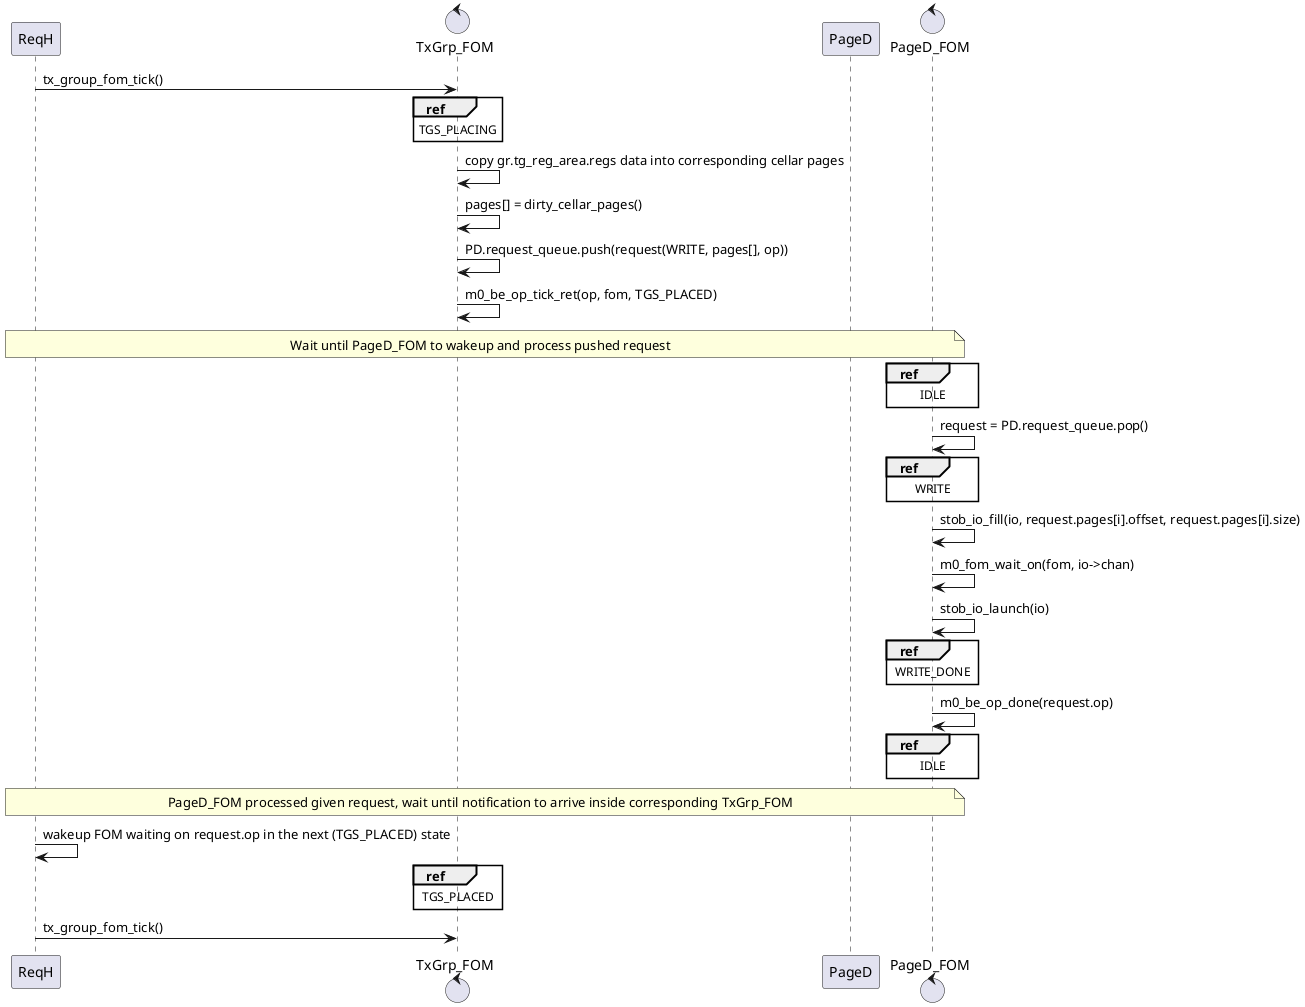 @startuml
participant ReqH
control TxGrp_FOM
participant PageD
control PageD_FOM

ReqH -> TxGrp_FOM : tx_group_fom_tick()
ref over TxGrp_FOM : TGS_PLACING
TxGrp_FOM -> TxGrp_FOM : copy gr.tg_reg_area.regs data into corresponding cellar pages
TxGrp_FOM -> TxGrp_FOM : pages[] = dirty_cellar_pages()
TxGrp_FOM -> TxGrp_FOM : PD.request_queue.push(request(WRITE, pages[], op))
TxGrp_FOM -> TxGrp_FOM : m0_be_op_tick_ret(op, fom, TGS_PLACED)

note over ReqH, PageD_FOM
Wait until PageD_FOM to wakeup and process pushed request
end note

ref over PageD_FOM : IDLE
PageD_FOM -> PageD_FOM : request = PD.request_queue.pop()
ref over PageD_FOM : WRITE
PageD_FOM -> PageD_FOM : stob_io_fill(io, request.pages[i].offset, request.pages[i].size)
PageD_FOM -> PageD_FOM : m0_fom_wait_on(fom, io->chan)
PageD_FOM -> PageD_FOM : stob_io_launch(io)
ref over PageD_FOM : WRITE_DONE
PageD_FOM -> PageD_FOM : m0_be_op_done(request.op)
ref over PageD_FOM : IDLE

note over ReqH, PageD_FOM
PageD_FOM processed given request, wait until notification to arrive inside corresponding TxGrp_FOM
end note

ReqH -> ReqH : wakeup FOM waiting on request.op in the next (TGS_PLACED) state
ref over TxGrp_FOM : TGS_PLACED
ReqH -> TxGrp_FOM : tx_group_fom_tick()

@enduml